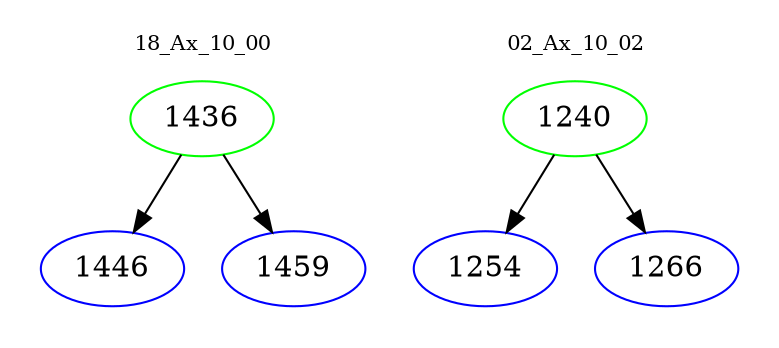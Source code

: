 digraph{
subgraph cluster_0 {
color = white
label = "18_Ax_10_00";
fontsize=10;
T0_1436 [label="1436", color="green"]
T0_1436 -> T0_1446 [color="black"]
T0_1446 [label="1446", color="blue"]
T0_1436 -> T0_1459 [color="black"]
T0_1459 [label="1459", color="blue"]
}
subgraph cluster_1 {
color = white
label = "02_Ax_10_02";
fontsize=10;
T1_1240 [label="1240", color="green"]
T1_1240 -> T1_1254 [color="black"]
T1_1254 [label="1254", color="blue"]
T1_1240 -> T1_1266 [color="black"]
T1_1266 [label="1266", color="blue"]
}
}
